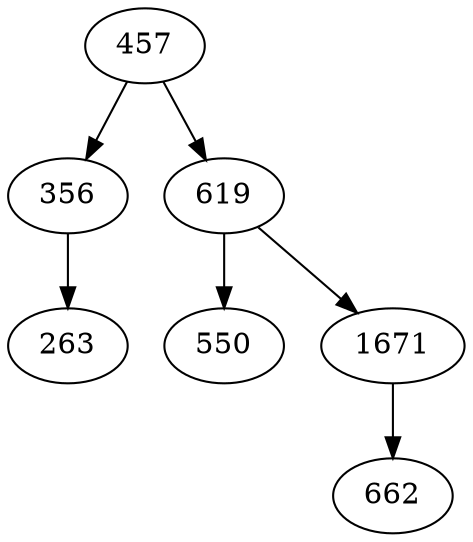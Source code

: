 digraph AVLBaum
{
457 -> 356;
457 -> 619;
356 -> 263;
619 -> 550;
619 -> 1671;
1671 -> 662;
}
